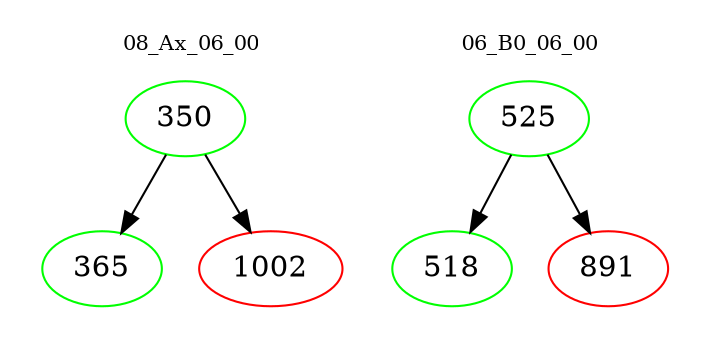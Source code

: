 digraph{
subgraph cluster_0 {
color = white
label = "08_Ax_06_00";
fontsize=10;
T0_350 [label="350", color="green"]
T0_350 -> T0_365 [color="black"]
T0_365 [label="365", color="green"]
T0_350 -> T0_1002 [color="black"]
T0_1002 [label="1002", color="red"]
}
subgraph cluster_1 {
color = white
label = "06_B0_06_00";
fontsize=10;
T1_525 [label="525", color="green"]
T1_525 -> T1_518 [color="black"]
T1_518 [label="518", color="green"]
T1_525 -> T1_891 [color="black"]
T1_891 [label="891", color="red"]
}
}

